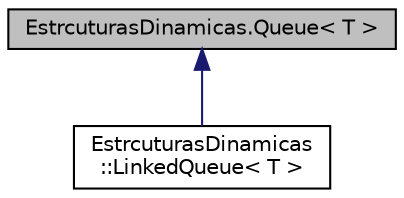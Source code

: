 digraph "EstrcuturasDinamicas.Queue&lt; T &gt;"
{
  edge [fontname="Helvetica",fontsize="10",labelfontname="Helvetica",labelfontsize="10"];
  node [fontname="Helvetica",fontsize="10",shape=record];
  Node0 [label="EstrcuturasDinamicas.Queue\< T \>",height=0.2,width=0.4,color="black", fillcolor="grey75", style="filled", fontcolor="black"];
  Node0 -> Node1 [dir="back",color="midnightblue",fontsize="10",style="solid"];
  Node1 [label="EstrcuturasDinamicas\l::LinkedQueue\< T \>",height=0.2,width=0.4,color="black", fillcolor="white", style="filled",URL="$class_estrcuturas_dinamicas_1_1_linked_queue.html"];
}
